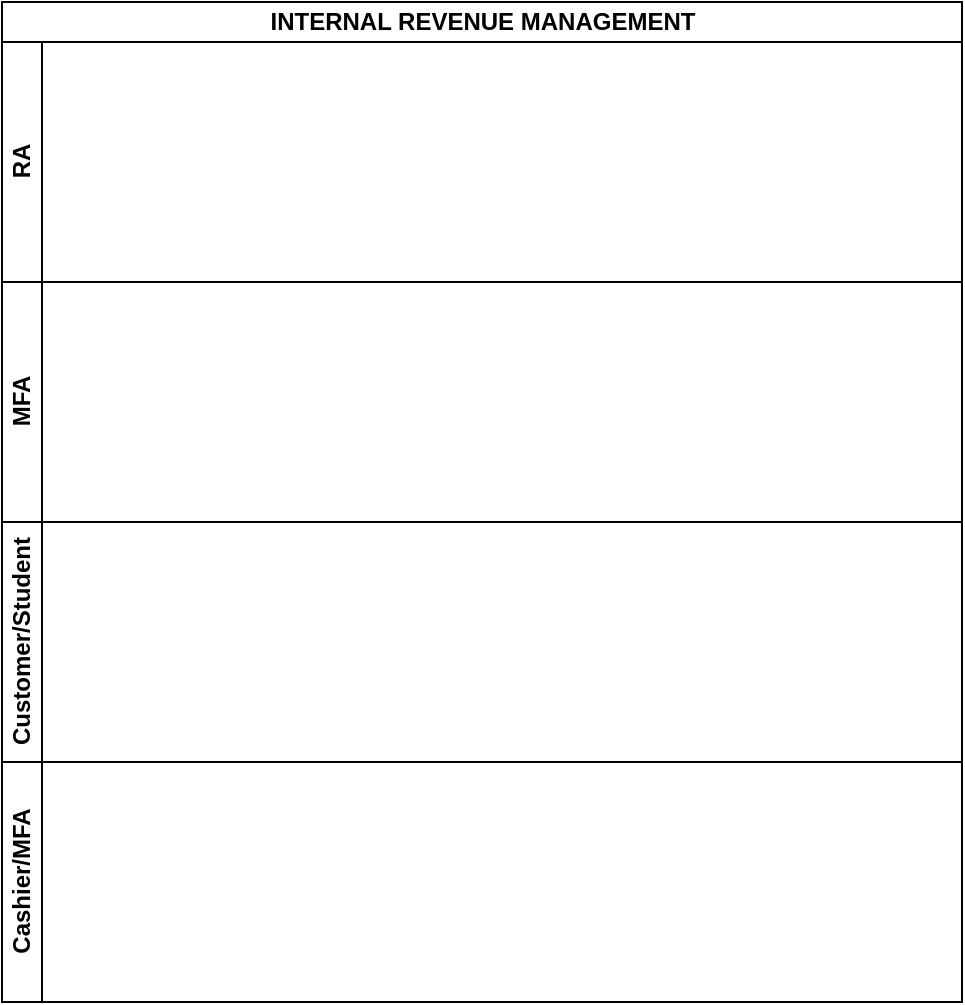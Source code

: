 <mxfile version="14.1.8" type="github">
  <diagram id="yZuaLwqFxBGLV3QHSlK5" name="Page-1">
    <mxGraphModel dx="1038" dy="547" grid="1" gridSize="10" guides="1" tooltips="1" connect="1" arrows="1" fold="1" page="1" pageScale="1" pageWidth="1169" pageHeight="827" math="0" shadow="0">
      <root>
        <mxCell id="0" />
        <mxCell id="1" parent="0" />
        <mxCell id="WxjS0sSeTSIqtQa7dZPV-1" value="INTERNAL REVENUE MANAGEMENT" style="swimlane;html=1;childLayout=stackLayout;resizeParent=1;resizeParentMax=0;horizontal=1;startSize=20;horizontalStack=0;" vertex="1" parent="1">
          <mxGeometry x="290" y="180" width="480" height="500" as="geometry" />
        </mxCell>
        <mxCell id="WxjS0sSeTSIqtQa7dZPV-2" value="RA" style="swimlane;html=1;startSize=20;horizontal=0;" vertex="1" parent="WxjS0sSeTSIqtQa7dZPV-1">
          <mxGeometry y="20" width="480" height="120" as="geometry" />
        </mxCell>
        <mxCell id="WxjS0sSeTSIqtQa7dZPV-3" value="MFA" style="swimlane;html=1;startSize=20;horizontal=0;" vertex="1" parent="WxjS0sSeTSIqtQa7dZPV-1">
          <mxGeometry y="140" width="480" height="120" as="geometry" />
        </mxCell>
        <mxCell id="WxjS0sSeTSIqtQa7dZPV-4" value="Customer/Student" style="swimlane;html=1;startSize=20;horizontal=0;" vertex="1" parent="WxjS0sSeTSIqtQa7dZPV-1">
          <mxGeometry y="260" width="480" height="120" as="geometry" />
        </mxCell>
        <mxCell id="WxjS0sSeTSIqtQa7dZPV-5" value="Cashier/MFA" style="swimlane;html=1;startSize=20;horizontal=0;" vertex="1" parent="WxjS0sSeTSIqtQa7dZPV-1">
          <mxGeometry y="380" width="480" height="120" as="geometry" />
        </mxCell>
      </root>
    </mxGraphModel>
  </diagram>
</mxfile>
